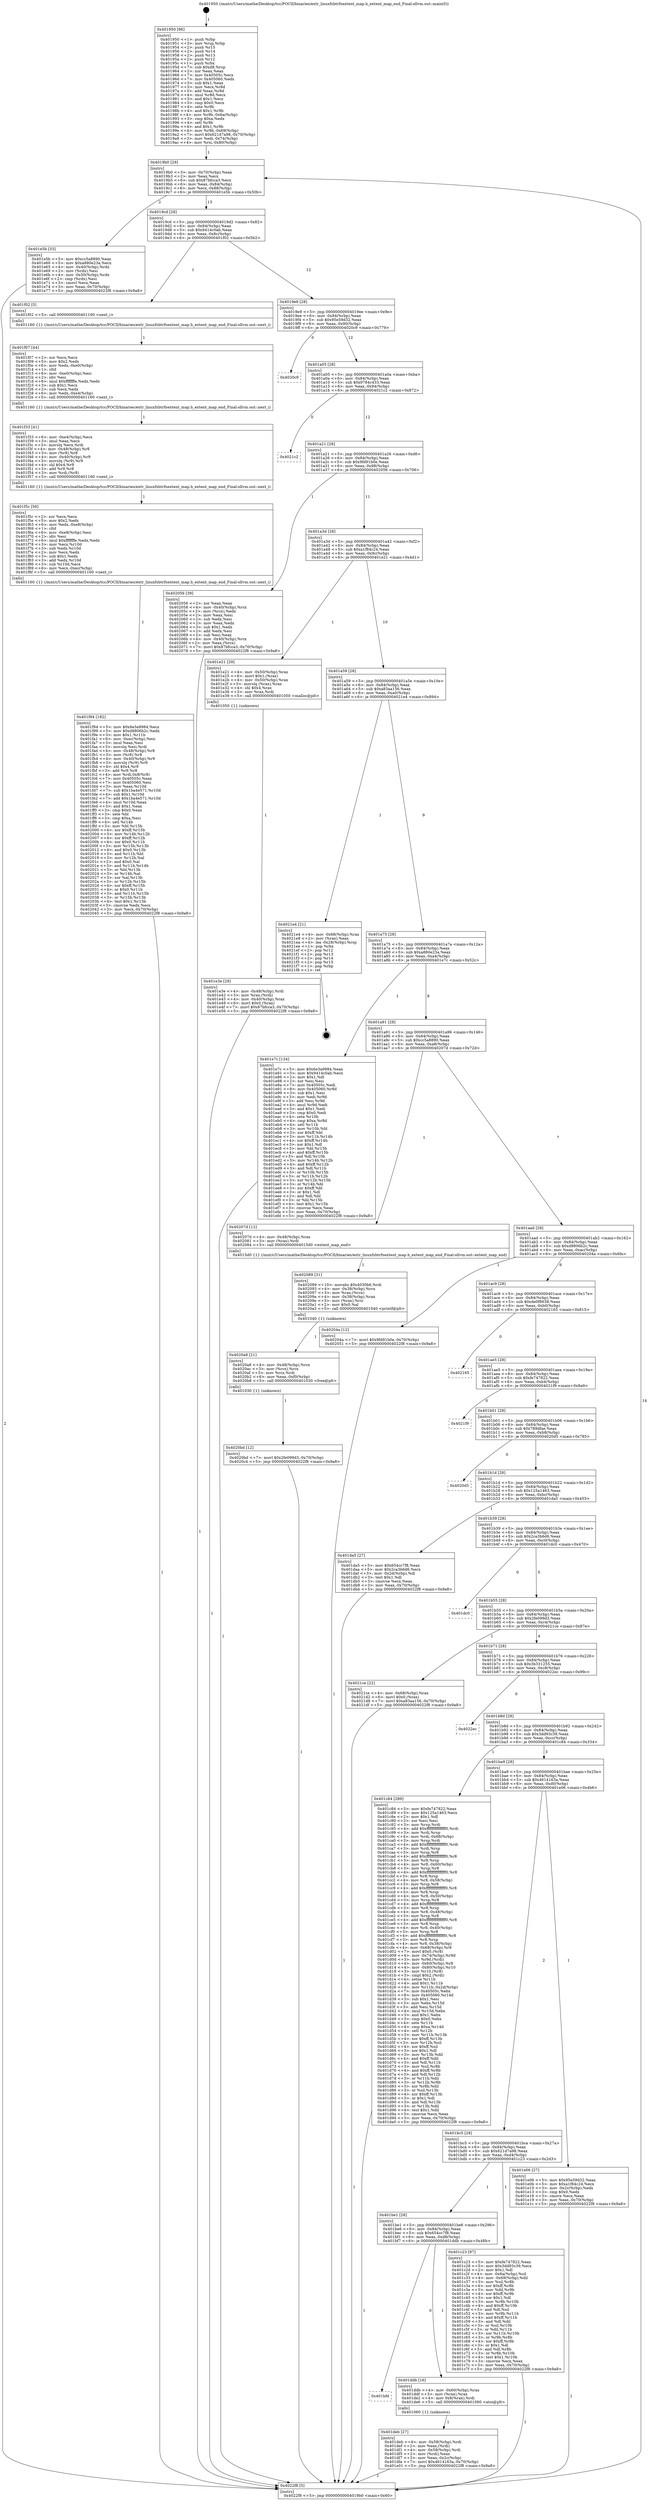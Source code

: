 digraph "0x401950" {
  label = "0x401950 (/mnt/c/Users/mathe/Desktop/tcc/POCII/binaries/extr_linuxfsbtrfsextent_map.h_extent_map_end_Final-ollvm.out::main(0))"
  labelloc = "t"
  node[shape=record]

  Entry [label="",width=0.3,height=0.3,shape=circle,fillcolor=black,style=filled]
  "0x4019b0" [label="{
     0x4019b0 [29]\l
     | [instrs]\l
     &nbsp;&nbsp;0x4019b0 \<+3\>: mov -0x70(%rbp),%eax\l
     &nbsp;&nbsp;0x4019b3 \<+2\>: mov %eax,%ecx\l
     &nbsp;&nbsp;0x4019b5 \<+6\>: sub $0x87bfcca3,%ecx\l
     &nbsp;&nbsp;0x4019bb \<+6\>: mov %eax,-0x84(%rbp)\l
     &nbsp;&nbsp;0x4019c1 \<+6\>: mov %ecx,-0x88(%rbp)\l
     &nbsp;&nbsp;0x4019c7 \<+6\>: je 0000000000401e5b \<main+0x50b\>\l
  }"]
  "0x401e5b" [label="{
     0x401e5b [33]\l
     | [instrs]\l
     &nbsp;&nbsp;0x401e5b \<+5\>: mov $0xcc5a8890,%eax\l
     &nbsp;&nbsp;0x401e60 \<+5\>: mov $0xa880e23a,%ecx\l
     &nbsp;&nbsp;0x401e65 \<+4\>: mov -0x40(%rbp),%rdx\l
     &nbsp;&nbsp;0x401e69 \<+2\>: mov (%rdx),%esi\l
     &nbsp;&nbsp;0x401e6b \<+4\>: mov -0x50(%rbp),%rdx\l
     &nbsp;&nbsp;0x401e6f \<+2\>: cmp (%rdx),%esi\l
     &nbsp;&nbsp;0x401e71 \<+3\>: cmovl %ecx,%eax\l
     &nbsp;&nbsp;0x401e74 \<+3\>: mov %eax,-0x70(%rbp)\l
     &nbsp;&nbsp;0x401e77 \<+5\>: jmp 00000000004022f8 \<main+0x9a8\>\l
  }"]
  "0x4019cd" [label="{
     0x4019cd [28]\l
     | [instrs]\l
     &nbsp;&nbsp;0x4019cd \<+5\>: jmp 00000000004019d2 \<main+0x82\>\l
     &nbsp;&nbsp;0x4019d2 \<+6\>: mov -0x84(%rbp),%eax\l
     &nbsp;&nbsp;0x4019d8 \<+5\>: sub $0x9414c0ab,%eax\l
     &nbsp;&nbsp;0x4019dd \<+6\>: mov %eax,-0x8c(%rbp)\l
     &nbsp;&nbsp;0x4019e3 \<+6\>: je 0000000000401f02 \<main+0x5b2\>\l
  }"]
  Exit [label="",width=0.3,height=0.3,shape=circle,fillcolor=black,style=filled,peripheries=2]
  "0x401f02" [label="{
     0x401f02 [5]\l
     | [instrs]\l
     &nbsp;&nbsp;0x401f02 \<+5\>: call 0000000000401160 \<next_i\>\l
     | [calls]\l
     &nbsp;&nbsp;0x401160 \{1\} (/mnt/c/Users/mathe/Desktop/tcc/POCII/binaries/extr_linuxfsbtrfsextent_map.h_extent_map_end_Final-ollvm.out::next_i)\l
  }"]
  "0x4019e9" [label="{
     0x4019e9 [28]\l
     | [instrs]\l
     &nbsp;&nbsp;0x4019e9 \<+5\>: jmp 00000000004019ee \<main+0x9e\>\l
     &nbsp;&nbsp;0x4019ee \<+6\>: mov -0x84(%rbp),%eax\l
     &nbsp;&nbsp;0x4019f4 \<+5\>: sub $0x95e59d32,%eax\l
     &nbsp;&nbsp;0x4019f9 \<+6\>: mov %eax,-0x90(%rbp)\l
     &nbsp;&nbsp;0x4019ff \<+6\>: je 00000000004020c9 \<main+0x779\>\l
  }"]
  "0x4020bd" [label="{
     0x4020bd [12]\l
     | [instrs]\l
     &nbsp;&nbsp;0x4020bd \<+7\>: movl $0x2fe099d3,-0x70(%rbp)\l
     &nbsp;&nbsp;0x4020c4 \<+5\>: jmp 00000000004022f8 \<main+0x9a8\>\l
  }"]
  "0x4020c9" [label="{
     0x4020c9\l
  }", style=dashed]
  "0x401a05" [label="{
     0x401a05 [28]\l
     | [instrs]\l
     &nbsp;&nbsp;0x401a05 \<+5\>: jmp 0000000000401a0a \<main+0xba\>\l
     &nbsp;&nbsp;0x401a0a \<+6\>: mov -0x84(%rbp),%eax\l
     &nbsp;&nbsp;0x401a10 \<+5\>: sub $0x9784c433,%eax\l
     &nbsp;&nbsp;0x401a15 \<+6\>: mov %eax,-0x94(%rbp)\l
     &nbsp;&nbsp;0x401a1b \<+6\>: je 00000000004021c2 \<main+0x872\>\l
  }"]
  "0x4020a8" [label="{
     0x4020a8 [21]\l
     | [instrs]\l
     &nbsp;&nbsp;0x4020a8 \<+4\>: mov -0x48(%rbp),%rcx\l
     &nbsp;&nbsp;0x4020ac \<+3\>: mov (%rcx),%rcx\l
     &nbsp;&nbsp;0x4020af \<+3\>: mov %rcx,%rdi\l
     &nbsp;&nbsp;0x4020b2 \<+6\>: mov %eax,-0xf0(%rbp)\l
     &nbsp;&nbsp;0x4020b8 \<+5\>: call 0000000000401030 \<free@plt\>\l
     | [calls]\l
     &nbsp;&nbsp;0x401030 \{1\} (unknown)\l
  }"]
  "0x4021c2" [label="{
     0x4021c2\l
  }", style=dashed]
  "0x401a21" [label="{
     0x401a21 [28]\l
     | [instrs]\l
     &nbsp;&nbsp;0x401a21 \<+5\>: jmp 0000000000401a26 \<main+0xd6\>\l
     &nbsp;&nbsp;0x401a26 \<+6\>: mov -0x84(%rbp),%eax\l
     &nbsp;&nbsp;0x401a2c \<+5\>: sub $0x9fd91b0e,%eax\l
     &nbsp;&nbsp;0x401a31 \<+6\>: mov %eax,-0x98(%rbp)\l
     &nbsp;&nbsp;0x401a37 \<+6\>: je 0000000000402056 \<main+0x706\>\l
  }"]
  "0x402089" [label="{
     0x402089 [31]\l
     | [instrs]\l
     &nbsp;&nbsp;0x402089 \<+10\>: movabs $0x4030b6,%rdi\l
     &nbsp;&nbsp;0x402093 \<+4\>: mov -0x38(%rbp),%rcx\l
     &nbsp;&nbsp;0x402097 \<+3\>: mov %rax,(%rcx)\l
     &nbsp;&nbsp;0x40209a \<+4\>: mov -0x38(%rbp),%rax\l
     &nbsp;&nbsp;0x40209e \<+3\>: mov (%rax),%rsi\l
     &nbsp;&nbsp;0x4020a1 \<+2\>: mov $0x0,%al\l
     &nbsp;&nbsp;0x4020a3 \<+5\>: call 0000000000401040 \<printf@plt\>\l
     | [calls]\l
     &nbsp;&nbsp;0x401040 \{1\} (unknown)\l
  }"]
  "0x402056" [label="{
     0x402056 [39]\l
     | [instrs]\l
     &nbsp;&nbsp;0x402056 \<+2\>: xor %eax,%eax\l
     &nbsp;&nbsp;0x402058 \<+4\>: mov -0x40(%rbp),%rcx\l
     &nbsp;&nbsp;0x40205c \<+2\>: mov (%rcx),%edx\l
     &nbsp;&nbsp;0x40205e \<+2\>: mov %eax,%esi\l
     &nbsp;&nbsp;0x402060 \<+2\>: sub %edx,%esi\l
     &nbsp;&nbsp;0x402062 \<+2\>: mov %eax,%edx\l
     &nbsp;&nbsp;0x402064 \<+3\>: sub $0x1,%edx\l
     &nbsp;&nbsp;0x402067 \<+2\>: add %edx,%esi\l
     &nbsp;&nbsp;0x402069 \<+2\>: sub %esi,%eax\l
     &nbsp;&nbsp;0x40206b \<+4\>: mov -0x40(%rbp),%rcx\l
     &nbsp;&nbsp;0x40206f \<+2\>: mov %eax,(%rcx)\l
     &nbsp;&nbsp;0x402071 \<+7\>: movl $0x87bfcca3,-0x70(%rbp)\l
     &nbsp;&nbsp;0x402078 \<+5\>: jmp 00000000004022f8 \<main+0x9a8\>\l
  }"]
  "0x401a3d" [label="{
     0x401a3d [28]\l
     | [instrs]\l
     &nbsp;&nbsp;0x401a3d \<+5\>: jmp 0000000000401a42 \<main+0xf2\>\l
     &nbsp;&nbsp;0x401a42 \<+6\>: mov -0x84(%rbp),%eax\l
     &nbsp;&nbsp;0x401a48 \<+5\>: sub $0xa1f84c24,%eax\l
     &nbsp;&nbsp;0x401a4d \<+6\>: mov %eax,-0x9c(%rbp)\l
     &nbsp;&nbsp;0x401a53 \<+6\>: je 0000000000401e21 \<main+0x4d1\>\l
  }"]
  "0x401f94" [label="{
     0x401f94 [182]\l
     | [instrs]\l
     &nbsp;&nbsp;0x401f94 \<+5\>: mov $0x6e3a9984,%ecx\l
     &nbsp;&nbsp;0x401f99 \<+5\>: mov $0xd8806b2c,%edx\l
     &nbsp;&nbsp;0x401f9e \<+3\>: mov $0x1,%r11b\l
     &nbsp;&nbsp;0x401fa1 \<+6\>: mov -0xec(%rbp),%esi\l
     &nbsp;&nbsp;0x401fa7 \<+3\>: imul %eax,%esi\l
     &nbsp;&nbsp;0x401faa \<+3\>: movslq %esi,%rdi\l
     &nbsp;&nbsp;0x401fad \<+4\>: mov -0x48(%rbp),%r8\l
     &nbsp;&nbsp;0x401fb1 \<+3\>: mov (%r8),%r8\l
     &nbsp;&nbsp;0x401fb4 \<+4\>: mov -0x40(%rbp),%r9\l
     &nbsp;&nbsp;0x401fb8 \<+3\>: movslq (%r9),%r9\l
     &nbsp;&nbsp;0x401fbb \<+4\>: shl $0x4,%r9\l
     &nbsp;&nbsp;0x401fbf \<+3\>: add %r9,%r8\l
     &nbsp;&nbsp;0x401fc2 \<+4\>: mov %rdi,0x8(%r8)\l
     &nbsp;&nbsp;0x401fc6 \<+7\>: mov 0x40505c,%eax\l
     &nbsp;&nbsp;0x401fcd \<+7\>: mov 0x405060,%esi\l
     &nbsp;&nbsp;0x401fd4 \<+3\>: mov %eax,%r10d\l
     &nbsp;&nbsp;0x401fd7 \<+7\>: sub $0x1ba4e571,%r10d\l
     &nbsp;&nbsp;0x401fde \<+4\>: sub $0x1,%r10d\l
     &nbsp;&nbsp;0x401fe2 \<+7\>: add $0x1ba4e571,%r10d\l
     &nbsp;&nbsp;0x401fe9 \<+4\>: imul %r10d,%eax\l
     &nbsp;&nbsp;0x401fed \<+3\>: and $0x1,%eax\l
     &nbsp;&nbsp;0x401ff0 \<+3\>: cmp $0x0,%eax\l
     &nbsp;&nbsp;0x401ff3 \<+3\>: sete %bl\l
     &nbsp;&nbsp;0x401ff6 \<+3\>: cmp $0xa,%esi\l
     &nbsp;&nbsp;0x401ff9 \<+4\>: setl %r14b\l
     &nbsp;&nbsp;0x401ffd \<+3\>: mov %bl,%r15b\l
     &nbsp;&nbsp;0x402000 \<+4\>: xor $0xff,%r15b\l
     &nbsp;&nbsp;0x402004 \<+3\>: mov %r14b,%r12b\l
     &nbsp;&nbsp;0x402007 \<+4\>: xor $0xff,%r12b\l
     &nbsp;&nbsp;0x40200b \<+4\>: xor $0x0,%r11b\l
     &nbsp;&nbsp;0x40200f \<+3\>: mov %r15b,%r13b\l
     &nbsp;&nbsp;0x402012 \<+4\>: and $0x0,%r13b\l
     &nbsp;&nbsp;0x402016 \<+3\>: and %r11b,%bl\l
     &nbsp;&nbsp;0x402019 \<+3\>: mov %r12b,%al\l
     &nbsp;&nbsp;0x40201c \<+2\>: and $0x0,%al\l
     &nbsp;&nbsp;0x40201e \<+3\>: and %r11b,%r14b\l
     &nbsp;&nbsp;0x402021 \<+3\>: or %bl,%r13b\l
     &nbsp;&nbsp;0x402024 \<+3\>: or %r14b,%al\l
     &nbsp;&nbsp;0x402027 \<+3\>: xor %al,%r13b\l
     &nbsp;&nbsp;0x40202a \<+3\>: or %r12b,%r15b\l
     &nbsp;&nbsp;0x40202d \<+4\>: xor $0xff,%r15b\l
     &nbsp;&nbsp;0x402031 \<+4\>: or $0x0,%r11b\l
     &nbsp;&nbsp;0x402035 \<+3\>: and %r11b,%r15b\l
     &nbsp;&nbsp;0x402038 \<+3\>: or %r15b,%r13b\l
     &nbsp;&nbsp;0x40203b \<+4\>: test $0x1,%r13b\l
     &nbsp;&nbsp;0x40203f \<+3\>: cmovne %edx,%ecx\l
     &nbsp;&nbsp;0x402042 \<+3\>: mov %ecx,-0x70(%rbp)\l
     &nbsp;&nbsp;0x402045 \<+5\>: jmp 00000000004022f8 \<main+0x9a8\>\l
  }"]
  "0x401e21" [label="{
     0x401e21 [29]\l
     | [instrs]\l
     &nbsp;&nbsp;0x401e21 \<+4\>: mov -0x50(%rbp),%rax\l
     &nbsp;&nbsp;0x401e25 \<+6\>: movl $0x1,(%rax)\l
     &nbsp;&nbsp;0x401e2b \<+4\>: mov -0x50(%rbp),%rax\l
     &nbsp;&nbsp;0x401e2f \<+3\>: movslq (%rax),%rax\l
     &nbsp;&nbsp;0x401e32 \<+4\>: shl $0x4,%rax\l
     &nbsp;&nbsp;0x401e36 \<+3\>: mov %rax,%rdi\l
     &nbsp;&nbsp;0x401e39 \<+5\>: call 0000000000401050 \<malloc@plt\>\l
     | [calls]\l
     &nbsp;&nbsp;0x401050 \{1\} (unknown)\l
  }"]
  "0x401a59" [label="{
     0x401a59 [28]\l
     | [instrs]\l
     &nbsp;&nbsp;0x401a59 \<+5\>: jmp 0000000000401a5e \<main+0x10e\>\l
     &nbsp;&nbsp;0x401a5e \<+6\>: mov -0x84(%rbp),%eax\l
     &nbsp;&nbsp;0x401a64 \<+5\>: sub $0xa83aa156,%eax\l
     &nbsp;&nbsp;0x401a69 \<+6\>: mov %eax,-0xa0(%rbp)\l
     &nbsp;&nbsp;0x401a6f \<+6\>: je 00000000004021e4 \<main+0x894\>\l
  }"]
  "0x401f5c" [label="{
     0x401f5c [56]\l
     | [instrs]\l
     &nbsp;&nbsp;0x401f5c \<+2\>: xor %ecx,%ecx\l
     &nbsp;&nbsp;0x401f5e \<+5\>: mov $0x2,%edx\l
     &nbsp;&nbsp;0x401f63 \<+6\>: mov %edx,-0xe8(%rbp)\l
     &nbsp;&nbsp;0x401f69 \<+1\>: cltd\l
     &nbsp;&nbsp;0x401f6a \<+6\>: mov -0xe8(%rbp),%esi\l
     &nbsp;&nbsp;0x401f70 \<+2\>: idiv %esi\l
     &nbsp;&nbsp;0x401f72 \<+6\>: imul $0xfffffffe,%edx,%edx\l
     &nbsp;&nbsp;0x401f78 \<+3\>: mov %ecx,%r10d\l
     &nbsp;&nbsp;0x401f7b \<+3\>: sub %edx,%r10d\l
     &nbsp;&nbsp;0x401f7e \<+2\>: mov %ecx,%edx\l
     &nbsp;&nbsp;0x401f80 \<+3\>: sub $0x1,%edx\l
     &nbsp;&nbsp;0x401f83 \<+3\>: add %edx,%r10d\l
     &nbsp;&nbsp;0x401f86 \<+3\>: sub %r10d,%ecx\l
     &nbsp;&nbsp;0x401f89 \<+6\>: mov %ecx,-0xec(%rbp)\l
     &nbsp;&nbsp;0x401f8f \<+5\>: call 0000000000401160 \<next_i\>\l
     | [calls]\l
     &nbsp;&nbsp;0x401160 \{1\} (/mnt/c/Users/mathe/Desktop/tcc/POCII/binaries/extr_linuxfsbtrfsextent_map.h_extent_map_end_Final-ollvm.out::next_i)\l
  }"]
  "0x4021e4" [label="{
     0x4021e4 [21]\l
     | [instrs]\l
     &nbsp;&nbsp;0x4021e4 \<+4\>: mov -0x68(%rbp),%rax\l
     &nbsp;&nbsp;0x4021e8 \<+2\>: mov (%rax),%eax\l
     &nbsp;&nbsp;0x4021ea \<+4\>: lea -0x28(%rbp),%rsp\l
     &nbsp;&nbsp;0x4021ee \<+1\>: pop %rbx\l
     &nbsp;&nbsp;0x4021ef \<+2\>: pop %r12\l
     &nbsp;&nbsp;0x4021f1 \<+2\>: pop %r13\l
     &nbsp;&nbsp;0x4021f3 \<+2\>: pop %r14\l
     &nbsp;&nbsp;0x4021f5 \<+2\>: pop %r15\l
     &nbsp;&nbsp;0x4021f7 \<+1\>: pop %rbp\l
     &nbsp;&nbsp;0x4021f8 \<+1\>: ret\l
  }"]
  "0x401a75" [label="{
     0x401a75 [28]\l
     | [instrs]\l
     &nbsp;&nbsp;0x401a75 \<+5\>: jmp 0000000000401a7a \<main+0x12a\>\l
     &nbsp;&nbsp;0x401a7a \<+6\>: mov -0x84(%rbp),%eax\l
     &nbsp;&nbsp;0x401a80 \<+5\>: sub $0xa880e23a,%eax\l
     &nbsp;&nbsp;0x401a85 \<+6\>: mov %eax,-0xa4(%rbp)\l
     &nbsp;&nbsp;0x401a8b \<+6\>: je 0000000000401e7c \<main+0x52c\>\l
  }"]
  "0x401f33" [label="{
     0x401f33 [41]\l
     | [instrs]\l
     &nbsp;&nbsp;0x401f33 \<+6\>: mov -0xe4(%rbp),%ecx\l
     &nbsp;&nbsp;0x401f39 \<+3\>: imul %eax,%ecx\l
     &nbsp;&nbsp;0x401f3c \<+3\>: movslq %ecx,%rdi\l
     &nbsp;&nbsp;0x401f3f \<+4\>: mov -0x48(%rbp),%r8\l
     &nbsp;&nbsp;0x401f43 \<+3\>: mov (%r8),%r8\l
     &nbsp;&nbsp;0x401f46 \<+4\>: mov -0x40(%rbp),%r9\l
     &nbsp;&nbsp;0x401f4a \<+3\>: movslq (%r9),%r9\l
     &nbsp;&nbsp;0x401f4d \<+4\>: shl $0x4,%r9\l
     &nbsp;&nbsp;0x401f51 \<+3\>: add %r9,%r8\l
     &nbsp;&nbsp;0x401f54 \<+3\>: mov %rdi,(%r8)\l
     &nbsp;&nbsp;0x401f57 \<+5\>: call 0000000000401160 \<next_i\>\l
     | [calls]\l
     &nbsp;&nbsp;0x401160 \{1\} (/mnt/c/Users/mathe/Desktop/tcc/POCII/binaries/extr_linuxfsbtrfsextent_map.h_extent_map_end_Final-ollvm.out::next_i)\l
  }"]
  "0x401e7c" [label="{
     0x401e7c [134]\l
     | [instrs]\l
     &nbsp;&nbsp;0x401e7c \<+5\>: mov $0x6e3a9984,%eax\l
     &nbsp;&nbsp;0x401e81 \<+5\>: mov $0x9414c0ab,%ecx\l
     &nbsp;&nbsp;0x401e86 \<+2\>: mov $0x1,%dl\l
     &nbsp;&nbsp;0x401e88 \<+2\>: xor %esi,%esi\l
     &nbsp;&nbsp;0x401e8a \<+7\>: mov 0x40505c,%edi\l
     &nbsp;&nbsp;0x401e91 \<+8\>: mov 0x405060,%r8d\l
     &nbsp;&nbsp;0x401e99 \<+3\>: sub $0x1,%esi\l
     &nbsp;&nbsp;0x401e9c \<+3\>: mov %edi,%r9d\l
     &nbsp;&nbsp;0x401e9f \<+3\>: add %esi,%r9d\l
     &nbsp;&nbsp;0x401ea2 \<+4\>: imul %r9d,%edi\l
     &nbsp;&nbsp;0x401ea6 \<+3\>: and $0x1,%edi\l
     &nbsp;&nbsp;0x401ea9 \<+3\>: cmp $0x0,%edi\l
     &nbsp;&nbsp;0x401eac \<+4\>: sete %r10b\l
     &nbsp;&nbsp;0x401eb0 \<+4\>: cmp $0xa,%r8d\l
     &nbsp;&nbsp;0x401eb4 \<+4\>: setl %r11b\l
     &nbsp;&nbsp;0x401eb8 \<+3\>: mov %r10b,%bl\l
     &nbsp;&nbsp;0x401ebb \<+3\>: xor $0xff,%bl\l
     &nbsp;&nbsp;0x401ebe \<+3\>: mov %r11b,%r14b\l
     &nbsp;&nbsp;0x401ec1 \<+4\>: xor $0xff,%r14b\l
     &nbsp;&nbsp;0x401ec5 \<+3\>: xor $0x1,%dl\l
     &nbsp;&nbsp;0x401ec8 \<+3\>: mov %bl,%r15b\l
     &nbsp;&nbsp;0x401ecb \<+4\>: and $0xff,%r15b\l
     &nbsp;&nbsp;0x401ecf \<+3\>: and %dl,%r10b\l
     &nbsp;&nbsp;0x401ed2 \<+3\>: mov %r14b,%r12b\l
     &nbsp;&nbsp;0x401ed5 \<+4\>: and $0xff,%r12b\l
     &nbsp;&nbsp;0x401ed9 \<+3\>: and %dl,%r11b\l
     &nbsp;&nbsp;0x401edc \<+3\>: or %r10b,%r15b\l
     &nbsp;&nbsp;0x401edf \<+3\>: or %r11b,%r12b\l
     &nbsp;&nbsp;0x401ee2 \<+3\>: xor %r12b,%r15b\l
     &nbsp;&nbsp;0x401ee5 \<+3\>: or %r14b,%bl\l
     &nbsp;&nbsp;0x401ee8 \<+3\>: xor $0xff,%bl\l
     &nbsp;&nbsp;0x401eeb \<+3\>: or $0x1,%dl\l
     &nbsp;&nbsp;0x401eee \<+2\>: and %dl,%bl\l
     &nbsp;&nbsp;0x401ef0 \<+3\>: or %bl,%r15b\l
     &nbsp;&nbsp;0x401ef3 \<+4\>: test $0x1,%r15b\l
     &nbsp;&nbsp;0x401ef7 \<+3\>: cmovne %ecx,%eax\l
     &nbsp;&nbsp;0x401efa \<+3\>: mov %eax,-0x70(%rbp)\l
     &nbsp;&nbsp;0x401efd \<+5\>: jmp 00000000004022f8 \<main+0x9a8\>\l
  }"]
  "0x401a91" [label="{
     0x401a91 [28]\l
     | [instrs]\l
     &nbsp;&nbsp;0x401a91 \<+5\>: jmp 0000000000401a96 \<main+0x146\>\l
     &nbsp;&nbsp;0x401a96 \<+6\>: mov -0x84(%rbp),%eax\l
     &nbsp;&nbsp;0x401a9c \<+5\>: sub $0xcc5a8890,%eax\l
     &nbsp;&nbsp;0x401aa1 \<+6\>: mov %eax,-0xa8(%rbp)\l
     &nbsp;&nbsp;0x401aa7 \<+6\>: je 000000000040207d \<main+0x72d\>\l
  }"]
  "0x401f07" [label="{
     0x401f07 [44]\l
     | [instrs]\l
     &nbsp;&nbsp;0x401f07 \<+2\>: xor %ecx,%ecx\l
     &nbsp;&nbsp;0x401f09 \<+5\>: mov $0x2,%edx\l
     &nbsp;&nbsp;0x401f0e \<+6\>: mov %edx,-0xe0(%rbp)\l
     &nbsp;&nbsp;0x401f14 \<+1\>: cltd\l
     &nbsp;&nbsp;0x401f15 \<+6\>: mov -0xe0(%rbp),%esi\l
     &nbsp;&nbsp;0x401f1b \<+2\>: idiv %esi\l
     &nbsp;&nbsp;0x401f1d \<+6\>: imul $0xfffffffe,%edx,%edx\l
     &nbsp;&nbsp;0x401f23 \<+3\>: sub $0x1,%ecx\l
     &nbsp;&nbsp;0x401f26 \<+2\>: sub %ecx,%edx\l
     &nbsp;&nbsp;0x401f28 \<+6\>: mov %edx,-0xe4(%rbp)\l
     &nbsp;&nbsp;0x401f2e \<+5\>: call 0000000000401160 \<next_i\>\l
     | [calls]\l
     &nbsp;&nbsp;0x401160 \{1\} (/mnt/c/Users/mathe/Desktop/tcc/POCII/binaries/extr_linuxfsbtrfsextent_map.h_extent_map_end_Final-ollvm.out::next_i)\l
  }"]
  "0x40207d" [label="{
     0x40207d [12]\l
     | [instrs]\l
     &nbsp;&nbsp;0x40207d \<+4\>: mov -0x48(%rbp),%rax\l
     &nbsp;&nbsp;0x402081 \<+3\>: mov (%rax),%rdi\l
     &nbsp;&nbsp;0x402084 \<+5\>: call 00000000004015d0 \<extent_map_end\>\l
     | [calls]\l
     &nbsp;&nbsp;0x4015d0 \{1\} (/mnt/c/Users/mathe/Desktop/tcc/POCII/binaries/extr_linuxfsbtrfsextent_map.h_extent_map_end_Final-ollvm.out::extent_map_end)\l
  }"]
  "0x401aad" [label="{
     0x401aad [28]\l
     | [instrs]\l
     &nbsp;&nbsp;0x401aad \<+5\>: jmp 0000000000401ab2 \<main+0x162\>\l
     &nbsp;&nbsp;0x401ab2 \<+6\>: mov -0x84(%rbp),%eax\l
     &nbsp;&nbsp;0x401ab8 \<+5\>: sub $0xd8806b2c,%eax\l
     &nbsp;&nbsp;0x401abd \<+6\>: mov %eax,-0xac(%rbp)\l
     &nbsp;&nbsp;0x401ac3 \<+6\>: je 000000000040204a \<main+0x6fa\>\l
  }"]
  "0x401e3e" [label="{
     0x401e3e [29]\l
     | [instrs]\l
     &nbsp;&nbsp;0x401e3e \<+4\>: mov -0x48(%rbp),%rdi\l
     &nbsp;&nbsp;0x401e42 \<+3\>: mov %rax,(%rdi)\l
     &nbsp;&nbsp;0x401e45 \<+4\>: mov -0x40(%rbp),%rax\l
     &nbsp;&nbsp;0x401e49 \<+6\>: movl $0x0,(%rax)\l
     &nbsp;&nbsp;0x401e4f \<+7\>: movl $0x87bfcca3,-0x70(%rbp)\l
     &nbsp;&nbsp;0x401e56 \<+5\>: jmp 00000000004022f8 \<main+0x9a8\>\l
  }"]
  "0x40204a" [label="{
     0x40204a [12]\l
     | [instrs]\l
     &nbsp;&nbsp;0x40204a \<+7\>: movl $0x9fd91b0e,-0x70(%rbp)\l
     &nbsp;&nbsp;0x402051 \<+5\>: jmp 00000000004022f8 \<main+0x9a8\>\l
  }"]
  "0x401ac9" [label="{
     0x401ac9 [28]\l
     | [instrs]\l
     &nbsp;&nbsp;0x401ac9 \<+5\>: jmp 0000000000401ace \<main+0x17e\>\l
     &nbsp;&nbsp;0x401ace \<+6\>: mov -0x84(%rbp),%eax\l
     &nbsp;&nbsp;0x401ad4 \<+5\>: sub $0xde0f8638,%eax\l
     &nbsp;&nbsp;0x401ad9 \<+6\>: mov %eax,-0xb0(%rbp)\l
     &nbsp;&nbsp;0x401adf \<+6\>: je 0000000000402165 \<main+0x815\>\l
  }"]
  "0x401deb" [label="{
     0x401deb [27]\l
     | [instrs]\l
     &nbsp;&nbsp;0x401deb \<+4\>: mov -0x58(%rbp),%rdi\l
     &nbsp;&nbsp;0x401def \<+2\>: mov %eax,(%rdi)\l
     &nbsp;&nbsp;0x401df1 \<+4\>: mov -0x58(%rbp),%rdi\l
     &nbsp;&nbsp;0x401df5 \<+2\>: mov (%rdi),%eax\l
     &nbsp;&nbsp;0x401df7 \<+3\>: mov %eax,-0x2c(%rbp)\l
     &nbsp;&nbsp;0x401dfa \<+7\>: movl $0x4614163a,-0x70(%rbp)\l
     &nbsp;&nbsp;0x401e01 \<+5\>: jmp 00000000004022f8 \<main+0x9a8\>\l
  }"]
  "0x402165" [label="{
     0x402165\l
  }", style=dashed]
  "0x401ae5" [label="{
     0x401ae5 [28]\l
     | [instrs]\l
     &nbsp;&nbsp;0x401ae5 \<+5\>: jmp 0000000000401aea \<main+0x19a\>\l
     &nbsp;&nbsp;0x401aea \<+6\>: mov -0x84(%rbp),%eax\l
     &nbsp;&nbsp;0x401af0 \<+5\>: sub $0xfe747822,%eax\l
     &nbsp;&nbsp;0x401af5 \<+6\>: mov %eax,-0xb4(%rbp)\l
     &nbsp;&nbsp;0x401afb \<+6\>: je 00000000004021f9 \<main+0x8a9\>\l
  }"]
  "0x401bfd" [label="{
     0x401bfd\l
  }", style=dashed]
  "0x4021f9" [label="{
     0x4021f9\l
  }", style=dashed]
  "0x401b01" [label="{
     0x401b01 [28]\l
     | [instrs]\l
     &nbsp;&nbsp;0x401b01 \<+5\>: jmp 0000000000401b06 \<main+0x1b6\>\l
     &nbsp;&nbsp;0x401b06 \<+6\>: mov -0x84(%rbp),%eax\l
     &nbsp;&nbsp;0x401b0c \<+5\>: sub $0x789dfae,%eax\l
     &nbsp;&nbsp;0x401b11 \<+6\>: mov %eax,-0xb8(%rbp)\l
     &nbsp;&nbsp;0x401b17 \<+6\>: je 00000000004020d5 \<main+0x785\>\l
  }"]
  "0x401ddb" [label="{
     0x401ddb [16]\l
     | [instrs]\l
     &nbsp;&nbsp;0x401ddb \<+4\>: mov -0x60(%rbp),%rax\l
     &nbsp;&nbsp;0x401ddf \<+3\>: mov (%rax),%rax\l
     &nbsp;&nbsp;0x401de2 \<+4\>: mov 0x8(%rax),%rdi\l
     &nbsp;&nbsp;0x401de6 \<+5\>: call 0000000000401060 \<atoi@plt\>\l
     | [calls]\l
     &nbsp;&nbsp;0x401060 \{1\} (unknown)\l
  }"]
  "0x4020d5" [label="{
     0x4020d5\l
  }", style=dashed]
  "0x401b1d" [label="{
     0x401b1d [28]\l
     | [instrs]\l
     &nbsp;&nbsp;0x401b1d \<+5\>: jmp 0000000000401b22 \<main+0x1d2\>\l
     &nbsp;&nbsp;0x401b22 \<+6\>: mov -0x84(%rbp),%eax\l
     &nbsp;&nbsp;0x401b28 \<+5\>: sub $0x125a1463,%eax\l
     &nbsp;&nbsp;0x401b2d \<+6\>: mov %eax,-0xbc(%rbp)\l
     &nbsp;&nbsp;0x401b33 \<+6\>: je 0000000000401da5 \<main+0x455\>\l
  }"]
  "0x401950" [label="{
     0x401950 [96]\l
     | [instrs]\l
     &nbsp;&nbsp;0x401950 \<+1\>: push %rbp\l
     &nbsp;&nbsp;0x401951 \<+3\>: mov %rsp,%rbp\l
     &nbsp;&nbsp;0x401954 \<+2\>: push %r15\l
     &nbsp;&nbsp;0x401956 \<+2\>: push %r14\l
     &nbsp;&nbsp;0x401958 \<+2\>: push %r13\l
     &nbsp;&nbsp;0x40195a \<+2\>: push %r12\l
     &nbsp;&nbsp;0x40195c \<+1\>: push %rbx\l
     &nbsp;&nbsp;0x40195d \<+7\>: sub $0xd8,%rsp\l
     &nbsp;&nbsp;0x401964 \<+2\>: xor %eax,%eax\l
     &nbsp;&nbsp;0x401966 \<+7\>: mov 0x40505c,%ecx\l
     &nbsp;&nbsp;0x40196d \<+7\>: mov 0x405060,%edx\l
     &nbsp;&nbsp;0x401974 \<+3\>: sub $0x1,%eax\l
     &nbsp;&nbsp;0x401977 \<+3\>: mov %ecx,%r8d\l
     &nbsp;&nbsp;0x40197a \<+3\>: add %eax,%r8d\l
     &nbsp;&nbsp;0x40197d \<+4\>: imul %r8d,%ecx\l
     &nbsp;&nbsp;0x401981 \<+3\>: and $0x1,%ecx\l
     &nbsp;&nbsp;0x401984 \<+3\>: cmp $0x0,%ecx\l
     &nbsp;&nbsp;0x401987 \<+4\>: sete %r9b\l
     &nbsp;&nbsp;0x40198b \<+4\>: and $0x1,%r9b\l
     &nbsp;&nbsp;0x40198f \<+4\>: mov %r9b,-0x6a(%rbp)\l
     &nbsp;&nbsp;0x401993 \<+3\>: cmp $0xa,%edx\l
     &nbsp;&nbsp;0x401996 \<+4\>: setl %r9b\l
     &nbsp;&nbsp;0x40199a \<+4\>: and $0x1,%r9b\l
     &nbsp;&nbsp;0x40199e \<+4\>: mov %r9b,-0x69(%rbp)\l
     &nbsp;&nbsp;0x4019a2 \<+7\>: movl $0x621d7a98,-0x70(%rbp)\l
     &nbsp;&nbsp;0x4019a9 \<+3\>: mov %edi,-0x74(%rbp)\l
     &nbsp;&nbsp;0x4019ac \<+4\>: mov %rsi,-0x80(%rbp)\l
  }"]
  "0x401da5" [label="{
     0x401da5 [27]\l
     | [instrs]\l
     &nbsp;&nbsp;0x401da5 \<+5\>: mov $0x654cc7f8,%eax\l
     &nbsp;&nbsp;0x401daa \<+5\>: mov $0x2ca3b6d6,%ecx\l
     &nbsp;&nbsp;0x401daf \<+3\>: mov -0x2d(%rbp),%dl\l
     &nbsp;&nbsp;0x401db2 \<+3\>: test $0x1,%dl\l
     &nbsp;&nbsp;0x401db5 \<+3\>: cmovne %ecx,%eax\l
     &nbsp;&nbsp;0x401db8 \<+3\>: mov %eax,-0x70(%rbp)\l
     &nbsp;&nbsp;0x401dbb \<+5\>: jmp 00000000004022f8 \<main+0x9a8\>\l
  }"]
  "0x401b39" [label="{
     0x401b39 [28]\l
     | [instrs]\l
     &nbsp;&nbsp;0x401b39 \<+5\>: jmp 0000000000401b3e \<main+0x1ee\>\l
     &nbsp;&nbsp;0x401b3e \<+6\>: mov -0x84(%rbp),%eax\l
     &nbsp;&nbsp;0x401b44 \<+5\>: sub $0x2ca3b6d6,%eax\l
     &nbsp;&nbsp;0x401b49 \<+6\>: mov %eax,-0xc0(%rbp)\l
     &nbsp;&nbsp;0x401b4f \<+6\>: je 0000000000401dc0 \<main+0x470\>\l
  }"]
  "0x4022f8" [label="{
     0x4022f8 [5]\l
     | [instrs]\l
     &nbsp;&nbsp;0x4022f8 \<+5\>: jmp 00000000004019b0 \<main+0x60\>\l
  }"]
  "0x401dc0" [label="{
     0x401dc0\l
  }", style=dashed]
  "0x401b55" [label="{
     0x401b55 [28]\l
     | [instrs]\l
     &nbsp;&nbsp;0x401b55 \<+5\>: jmp 0000000000401b5a \<main+0x20a\>\l
     &nbsp;&nbsp;0x401b5a \<+6\>: mov -0x84(%rbp),%eax\l
     &nbsp;&nbsp;0x401b60 \<+5\>: sub $0x2fe099d3,%eax\l
     &nbsp;&nbsp;0x401b65 \<+6\>: mov %eax,-0xc4(%rbp)\l
     &nbsp;&nbsp;0x401b6b \<+6\>: je 00000000004021ce \<main+0x87e\>\l
  }"]
  "0x401be1" [label="{
     0x401be1 [28]\l
     | [instrs]\l
     &nbsp;&nbsp;0x401be1 \<+5\>: jmp 0000000000401be6 \<main+0x296\>\l
     &nbsp;&nbsp;0x401be6 \<+6\>: mov -0x84(%rbp),%eax\l
     &nbsp;&nbsp;0x401bec \<+5\>: sub $0x654cc7f8,%eax\l
     &nbsp;&nbsp;0x401bf1 \<+6\>: mov %eax,-0xd8(%rbp)\l
     &nbsp;&nbsp;0x401bf7 \<+6\>: je 0000000000401ddb \<main+0x48b\>\l
  }"]
  "0x4021ce" [label="{
     0x4021ce [22]\l
     | [instrs]\l
     &nbsp;&nbsp;0x4021ce \<+4\>: mov -0x68(%rbp),%rax\l
     &nbsp;&nbsp;0x4021d2 \<+6\>: movl $0x0,(%rax)\l
     &nbsp;&nbsp;0x4021d8 \<+7\>: movl $0xa83aa156,-0x70(%rbp)\l
     &nbsp;&nbsp;0x4021df \<+5\>: jmp 00000000004022f8 \<main+0x9a8\>\l
  }"]
  "0x401b71" [label="{
     0x401b71 [28]\l
     | [instrs]\l
     &nbsp;&nbsp;0x401b71 \<+5\>: jmp 0000000000401b76 \<main+0x226\>\l
     &nbsp;&nbsp;0x401b76 \<+6\>: mov -0x84(%rbp),%eax\l
     &nbsp;&nbsp;0x401b7c \<+5\>: sub $0x3b331255,%eax\l
     &nbsp;&nbsp;0x401b81 \<+6\>: mov %eax,-0xc8(%rbp)\l
     &nbsp;&nbsp;0x401b87 \<+6\>: je 00000000004022ec \<main+0x99c\>\l
  }"]
  "0x401c23" [label="{
     0x401c23 [97]\l
     | [instrs]\l
     &nbsp;&nbsp;0x401c23 \<+5\>: mov $0xfe747822,%eax\l
     &nbsp;&nbsp;0x401c28 \<+5\>: mov $0x3dd93c39,%ecx\l
     &nbsp;&nbsp;0x401c2d \<+2\>: mov $0x1,%dl\l
     &nbsp;&nbsp;0x401c2f \<+4\>: mov -0x6a(%rbp),%sil\l
     &nbsp;&nbsp;0x401c33 \<+4\>: mov -0x69(%rbp),%dil\l
     &nbsp;&nbsp;0x401c37 \<+3\>: mov %sil,%r8b\l
     &nbsp;&nbsp;0x401c3a \<+4\>: xor $0xff,%r8b\l
     &nbsp;&nbsp;0x401c3e \<+3\>: mov %dil,%r9b\l
     &nbsp;&nbsp;0x401c41 \<+4\>: xor $0xff,%r9b\l
     &nbsp;&nbsp;0x401c45 \<+3\>: xor $0x1,%dl\l
     &nbsp;&nbsp;0x401c48 \<+3\>: mov %r8b,%r10b\l
     &nbsp;&nbsp;0x401c4b \<+4\>: and $0xff,%r10b\l
     &nbsp;&nbsp;0x401c4f \<+3\>: and %dl,%sil\l
     &nbsp;&nbsp;0x401c52 \<+3\>: mov %r9b,%r11b\l
     &nbsp;&nbsp;0x401c55 \<+4\>: and $0xff,%r11b\l
     &nbsp;&nbsp;0x401c59 \<+3\>: and %dl,%dil\l
     &nbsp;&nbsp;0x401c5c \<+3\>: or %sil,%r10b\l
     &nbsp;&nbsp;0x401c5f \<+3\>: or %dil,%r11b\l
     &nbsp;&nbsp;0x401c62 \<+3\>: xor %r11b,%r10b\l
     &nbsp;&nbsp;0x401c65 \<+3\>: or %r9b,%r8b\l
     &nbsp;&nbsp;0x401c68 \<+4\>: xor $0xff,%r8b\l
     &nbsp;&nbsp;0x401c6c \<+3\>: or $0x1,%dl\l
     &nbsp;&nbsp;0x401c6f \<+3\>: and %dl,%r8b\l
     &nbsp;&nbsp;0x401c72 \<+3\>: or %r8b,%r10b\l
     &nbsp;&nbsp;0x401c75 \<+4\>: test $0x1,%r10b\l
     &nbsp;&nbsp;0x401c79 \<+3\>: cmovne %ecx,%eax\l
     &nbsp;&nbsp;0x401c7c \<+3\>: mov %eax,-0x70(%rbp)\l
     &nbsp;&nbsp;0x401c7f \<+5\>: jmp 00000000004022f8 \<main+0x9a8\>\l
  }"]
  "0x4022ec" [label="{
     0x4022ec\l
  }", style=dashed]
  "0x401b8d" [label="{
     0x401b8d [28]\l
     | [instrs]\l
     &nbsp;&nbsp;0x401b8d \<+5\>: jmp 0000000000401b92 \<main+0x242\>\l
     &nbsp;&nbsp;0x401b92 \<+6\>: mov -0x84(%rbp),%eax\l
     &nbsp;&nbsp;0x401b98 \<+5\>: sub $0x3dd93c39,%eax\l
     &nbsp;&nbsp;0x401b9d \<+6\>: mov %eax,-0xcc(%rbp)\l
     &nbsp;&nbsp;0x401ba3 \<+6\>: je 0000000000401c84 \<main+0x334\>\l
  }"]
  "0x401bc5" [label="{
     0x401bc5 [28]\l
     | [instrs]\l
     &nbsp;&nbsp;0x401bc5 \<+5\>: jmp 0000000000401bca \<main+0x27a\>\l
     &nbsp;&nbsp;0x401bca \<+6\>: mov -0x84(%rbp),%eax\l
     &nbsp;&nbsp;0x401bd0 \<+5\>: sub $0x621d7a98,%eax\l
     &nbsp;&nbsp;0x401bd5 \<+6\>: mov %eax,-0xd4(%rbp)\l
     &nbsp;&nbsp;0x401bdb \<+6\>: je 0000000000401c23 \<main+0x2d3\>\l
  }"]
  "0x401c84" [label="{
     0x401c84 [289]\l
     | [instrs]\l
     &nbsp;&nbsp;0x401c84 \<+5\>: mov $0xfe747822,%eax\l
     &nbsp;&nbsp;0x401c89 \<+5\>: mov $0x125a1463,%ecx\l
     &nbsp;&nbsp;0x401c8e \<+2\>: mov $0x1,%dl\l
     &nbsp;&nbsp;0x401c90 \<+2\>: xor %esi,%esi\l
     &nbsp;&nbsp;0x401c92 \<+3\>: mov %rsp,%rdi\l
     &nbsp;&nbsp;0x401c95 \<+4\>: add $0xfffffffffffffff0,%rdi\l
     &nbsp;&nbsp;0x401c99 \<+3\>: mov %rdi,%rsp\l
     &nbsp;&nbsp;0x401c9c \<+4\>: mov %rdi,-0x68(%rbp)\l
     &nbsp;&nbsp;0x401ca0 \<+3\>: mov %rsp,%rdi\l
     &nbsp;&nbsp;0x401ca3 \<+4\>: add $0xfffffffffffffff0,%rdi\l
     &nbsp;&nbsp;0x401ca7 \<+3\>: mov %rdi,%rsp\l
     &nbsp;&nbsp;0x401caa \<+3\>: mov %rsp,%r8\l
     &nbsp;&nbsp;0x401cad \<+4\>: add $0xfffffffffffffff0,%r8\l
     &nbsp;&nbsp;0x401cb1 \<+3\>: mov %r8,%rsp\l
     &nbsp;&nbsp;0x401cb4 \<+4\>: mov %r8,-0x60(%rbp)\l
     &nbsp;&nbsp;0x401cb8 \<+3\>: mov %rsp,%r8\l
     &nbsp;&nbsp;0x401cbb \<+4\>: add $0xfffffffffffffff0,%r8\l
     &nbsp;&nbsp;0x401cbf \<+3\>: mov %r8,%rsp\l
     &nbsp;&nbsp;0x401cc2 \<+4\>: mov %r8,-0x58(%rbp)\l
     &nbsp;&nbsp;0x401cc6 \<+3\>: mov %rsp,%r8\l
     &nbsp;&nbsp;0x401cc9 \<+4\>: add $0xfffffffffffffff0,%r8\l
     &nbsp;&nbsp;0x401ccd \<+3\>: mov %r8,%rsp\l
     &nbsp;&nbsp;0x401cd0 \<+4\>: mov %r8,-0x50(%rbp)\l
     &nbsp;&nbsp;0x401cd4 \<+3\>: mov %rsp,%r8\l
     &nbsp;&nbsp;0x401cd7 \<+4\>: add $0xfffffffffffffff0,%r8\l
     &nbsp;&nbsp;0x401cdb \<+3\>: mov %r8,%rsp\l
     &nbsp;&nbsp;0x401cde \<+4\>: mov %r8,-0x48(%rbp)\l
     &nbsp;&nbsp;0x401ce2 \<+3\>: mov %rsp,%r8\l
     &nbsp;&nbsp;0x401ce5 \<+4\>: add $0xfffffffffffffff0,%r8\l
     &nbsp;&nbsp;0x401ce9 \<+3\>: mov %r8,%rsp\l
     &nbsp;&nbsp;0x401cec \<+4\>: mov %r8,-0x40(%rbp)\l
     &nbsp;&nbsp;0x401cf0 \<+3\>: mov %rsp,%r8\l
     &nbsp;&nbsp;0x401cf3 \<+4\>: add $0xfffffffffffffff0,%r8\l
     &nbsp;&nbsp;0x401cf7 \<+3\>: mov %r8,%rsp\l
     &nbsp;&nbsp;0x401cfa \<+4\>: mov %r8,-0x38(%rbp)\l
     &nbsp;&nbsp;0x401cfe \<+4\>: mov -0x68(%rbp),%r8\l
     &nbsp;&nbsp;0x401d02 \<+7\>: movl $0x0,(%r8)\l
     &nbsp;&nbsp;0x401d09 \<+4\>: mov -0x74(%rbp),%r9d\l
     &nbsp;&nbsp;0x401d0d \<+3\>: mov %r9d,(%rdi)\l
     &nbsp;&nbsp;0x401d10 \<+4\>: mov -0x60(%rbp),%r8\l
     &nbsp;&nbsp;0x401d14 \<+4\>: mov -0x80(%rbp),%r10\l
     &nbsp;&nbsp;0x401d18 \<+3\>: mov %r10,(%r8)\l
     &nbsp;&nbsp;0x401d1b \<+3\>: cmpl $0x2,(%rdi)\l
     &nbsp;&nbsp;0x401d1e \<+4\>: setne %r11b\l
     &nbsp;&nbsp;0x401d22 \<+4\>: and $0x1,%r11b\l
     &nbsp;&nbsp;0x401d26 \<+4\>: mov %r11b,-0x2d(%rbp)\l
     &nbsp;&nbsp;0x401d2a \<+7\>: mov 0x40505c,%ebx\l
     &nbsp;&nbsp;0x401d31 \<+8\>: mov 0x405060,%r14d\l
     &nbsp;&nbsp;0x401d39 \<+3\>: sub $0x1,%esi\l
     &nbsp;&nbsp;0x401d3c \<+3\>: mov %ebx,%r15d\l
     &nbsp;&nbsp;0x401d3f \<+3\>: add %esi,%r15d\l
     &nbsp;&nbsp;0x401d42 \<+4\>: imul %r15d,%ebx\l
     &nbsp;&nbsp;0x401d46 \<+3\>: and $0x1,%ebx\l
     &nbsp;&nbsp;0x401d49 \<+3\>: cmp $0x0,%ebx\l
     &nbsp;&nbsp;0x401d4c \<+4\>: sete %r11b\l
     &nbsp;&nbsp;0x401d50 \<+4\>: cmp $0xa,%r14d\l
     &nbsp;&nbsp;0x401d54 \<+4\>: setl %r12b\l
     &nbsp;&nbsp;0x401d58 \<+3\>: mov %r11b,%r13b\l
     &nbsp;&nbsp;0x401d5b \<+4\>: xor $0xff,%r13b\l
     &nbsp;&nbsp;0x401d5f \<+3\>: mov %r12b,%sil\l
     &nbsp;&nbsp;0x401d62 \<+4\>: xor $0xff,%sil\l
     &nbsp;&nbsp;0x401d66 \<+3\>: xor $0x1,%dl\l
     &nbsp;&nbsp;0x401d69 \<+3\>: mov %r13b,%dil\l
     &nbsp;&nbsp;0x401d6c \<+4\>: and $0xff,%dil\l
     &nbsp;&nbsp;0x401d70 \<+3\>: and %dl,%r11b\l
     &nbsp;&nbsp;0x401d73 \<+3\>: mov %sil,%r8b\l
     &nbsp;&nbsp;0x401d76 \<+4\>: and $0xff,%r8b\l
     &nbsp;&nbsp;0x401d7a \<+3\>: and %dl,%r12b\l
     &nbsp;&nbsp;0x401d7d \<+3\>: or %r11b,%dil\l
     &nbsp;&nbsp;0x401d80 \<+3\>: or %r12b,%r8b\l
     &nbsp;&nbsp;0x401d83 \<+3\>: xor %r8b,%dil\l
     &nbsp;&nbsp;0x401d86 \<+3\>: or %sil,%r13b\l
     &nbsp;&nbsp;0x401d89 \<+4\>: xor $0xff,%r13b\l
     &nbsp;&nbsp;0x401d8d \<+3\>: or $0x1,%dl\l
     &nbsp;&nbsp;0x401d90 \<+3\>: and %dl,%r13b\l
     &nbsp;&nbsp;0x401d93 \<+3\>: or %r13b,%dil\l
     &nbsp;&nbsp;0x401d96 \<+4\>: test $0x1,%dil\l
     &nbsp;&nbsp;0x401d9a \<+3\>: cmovne %ecx,%eax\l
     &nbsp;&nbsp;0x401d9d \<+3\>: mov %eax,-0x70(%rbp)\l
     &nbsp;&nbsp;0x401da0 \<+5\>: jmp 00000000004022f8 \<main+0x9a8\>\l
  }"]
  "0x401ba9" [label="{
     0x401ba9 [28]\l
     | [instrs]\l
     &nbsp;&nbsp;0x401ba9 \<+5\>: jmp 0000000000401bae \<main+0x25e\>\l
     &nbsp;&nbsp;0x401bae \<+6\>: mov -0x84(%rbp),%eax\l
     &nbsp;&nbsp;0x401bb4 \<+5\>: sub $0x4614163a,%eax\l
     &nbsp;&nbsp;0x401bb9 \<+6\>: mov %eax,-0xd0(%rbp)\l
     &nbsp;&nbsp;0x401bbf \<+6\>: je 0000000000401e06 \<main+0x4b6\>\l
  }"]
  "0x401e06" [label="{
     0x401e06 [27]\l
     | [instrs]\l
     &nbsp;&nbsp;0x401e06 \<+5\>: mov $0x95e59d32,%eax\l
     &nbsp;&nbsp;0x401e0b \<+5\>: mov $0xa1f84c24,%ecx\l
     &nbsp;&nbsp;0x401e10 \<+3\>: mov -0x2c(%rbp),%edx\l
     &nbsp;&nbsp;0x401e13 \<+3\>: cmp $0x0,%edx\l
     &nbsp;&nbsp;0x401e16 \<+3\>: cmove %ecx,%eax\l
     &nbsp;&nbsp;0x401e19 \<+3\>: mov %eax,-0x70(%rbp)\l
     &nbsp;&nbsp;0x401e1c \<+5\>: jmp 00000000004022f8 \<main+0x9a8\>\l
  }"]
  Entry -> "0x401950" [label=" 1"]
  "0x4019b0" -> "0x401e5b" [label=" 2"]
  "0x4019b0" -> "0x4019cd" [label=" 13"]
  "0x4021e4" -> Exit [label=" 1"]
  "0x4019cd" -> "0x401f02" [label=" 1"]
  "0x4019cd" -> "0x4019e9" [label=" 12"]
  "0x4021ce" -> "0x4022f8" [label=" 1"]
  "0x4019e9" -> "0x4020c9" [label=" 0"]
  "0x4019e9" -> "0x401a05" [label=" 12"]
  "0x4020bd" -> "0x4022f8" [label=" 1"]
  "0x401a05" -> "0x4021c2" [label=" 0"]
  "0x401a05" -> "0x401a21" [label=" 12"]
  "0x4020a8" -> "0x4020bd" [label=" 1"]
  "0x401a21" -> "0x402056" [label=" 1"]
  "0x401a21" -> "0x401a3d" [label=" 11"]
  "0x402089" -> "0x4020a8" [label=" 1"]
  "0x401a3d" -> "0x401e21" [label=" 1"]
  "0x401a3d" -> "0x401a59" [label=" 10"]
  "0x40207d" -> "0x402089" [label=" 1"]
  "0x401a59" -> "0x4021e4" [label=" 1"]
  "0x401a59" -> "0x401a75" [label=" 9"]
  "0x402056" -> "0x4022f8" [label=" 1"]
  "0x401a75" -> "0x401e7c" [label=" 1"]
  "0x401a75" -> "0x401a91" [label=" 8"]
  "0x40204a" -> "0x4022f8" [label=" 1"]
  "0x401a91" -> "0x40207d" [label=" 1"]
  "0x401a91" -> "0x401aad" [label=" 7"]
  "0x401f94" -> "0x4022f8" [label=" 1"]
  "0x401aad" -> "0x40204a" [label=" 1"]
  "0x401aad" -> "0x401ac9" [label=" 6"]
  "0x401f5c" -> "0x401f94" [label=" 1"]
  "0x401ac9" -> "0x402165" [label=" 0"]
  "0x401ac9" -> "0x401ae5" [label=" 6"]
  "0x401f33" -> "0x401f5c" [label=" 1"]
  "0x401ae5" -> "0x4021f9" [label=" 0"]
  "0x401ae5" -> "0x401b01" [label=" 6"]
  "0x401f07" -> "0x401f33" [label=" 1"]
  "0x401b01" -> "0x4020d5" [label=" 0"]
  "0x401b01" -> "0x401b1d" [label=" 6"]
  "0x401f02" -> "0x401f07" [label=" 1"]
  "0x401b1d" -> "0x401da5" [label=" 1"]
  "0x401b1d" -> "0x401b39" [label=" 5"]
  "0x401e3e" -> "0x4022f8" [label=" 1"]
  "0x401b39" -> "0x401dc0" [label=" 0"]
  "0x401b39" -> "0x401b55" [label=" 5"]
  "0x401e21" -> "0x401e3e" [label=" 1"]
  "0x401b55" -> "0x4021ce" [label=" 1"]
  "0x401b55" -> "0x401b71" [label=" 4"]
  "0x401e06" -> "0x4022f8" [label=" 1"]
  "0x401b71" -> "0x4022ec" [label=" 0"]
  "0x401b71" -> "0x401b8d" [label=" 4"]
  "0x401deb" -> "0x4022f8" [label=" 1"]
  "0x401b8d" -> "0x401c84" [label=" 1"]
  "0x401b8d" -> "0x401ba9" [label=" 3"]
  "0x401be1" -> "0x401bfd" [label=" 0"]
  "0x401ba9" -> "0x401e06" [label=" 1"]
  "0x401ba9" -> "0x401bc5" [label=" 2"]
  "0x401ddb" -> "0x401deb" [label=" 1"]
  "0x401bc5" -> "0x401c23" [label=" 1"]
  "0x401bc5" -> "0x401be1" [label=" 1"]
  "0x401c23" -> "0x4022f8" [label=" 1"]
  "0x401950" -> "0x4019b0" [label=" 1"]
  "0x4022f8" -> "0x4019b0" [label=" 14"]
  "0x401e5b" -> "0x4022f8" [label=" 2"]
  "0x401c84" -> "0x4022f8" [label=" 1"]
  "0x401da5" -> "0x4022f8" [label=" 1"]
  "0x401e7c" -> "0x4022f8" [label=" 1"]
  "0x401be1" -> "0x401ddb" [label=" 1"]
}
